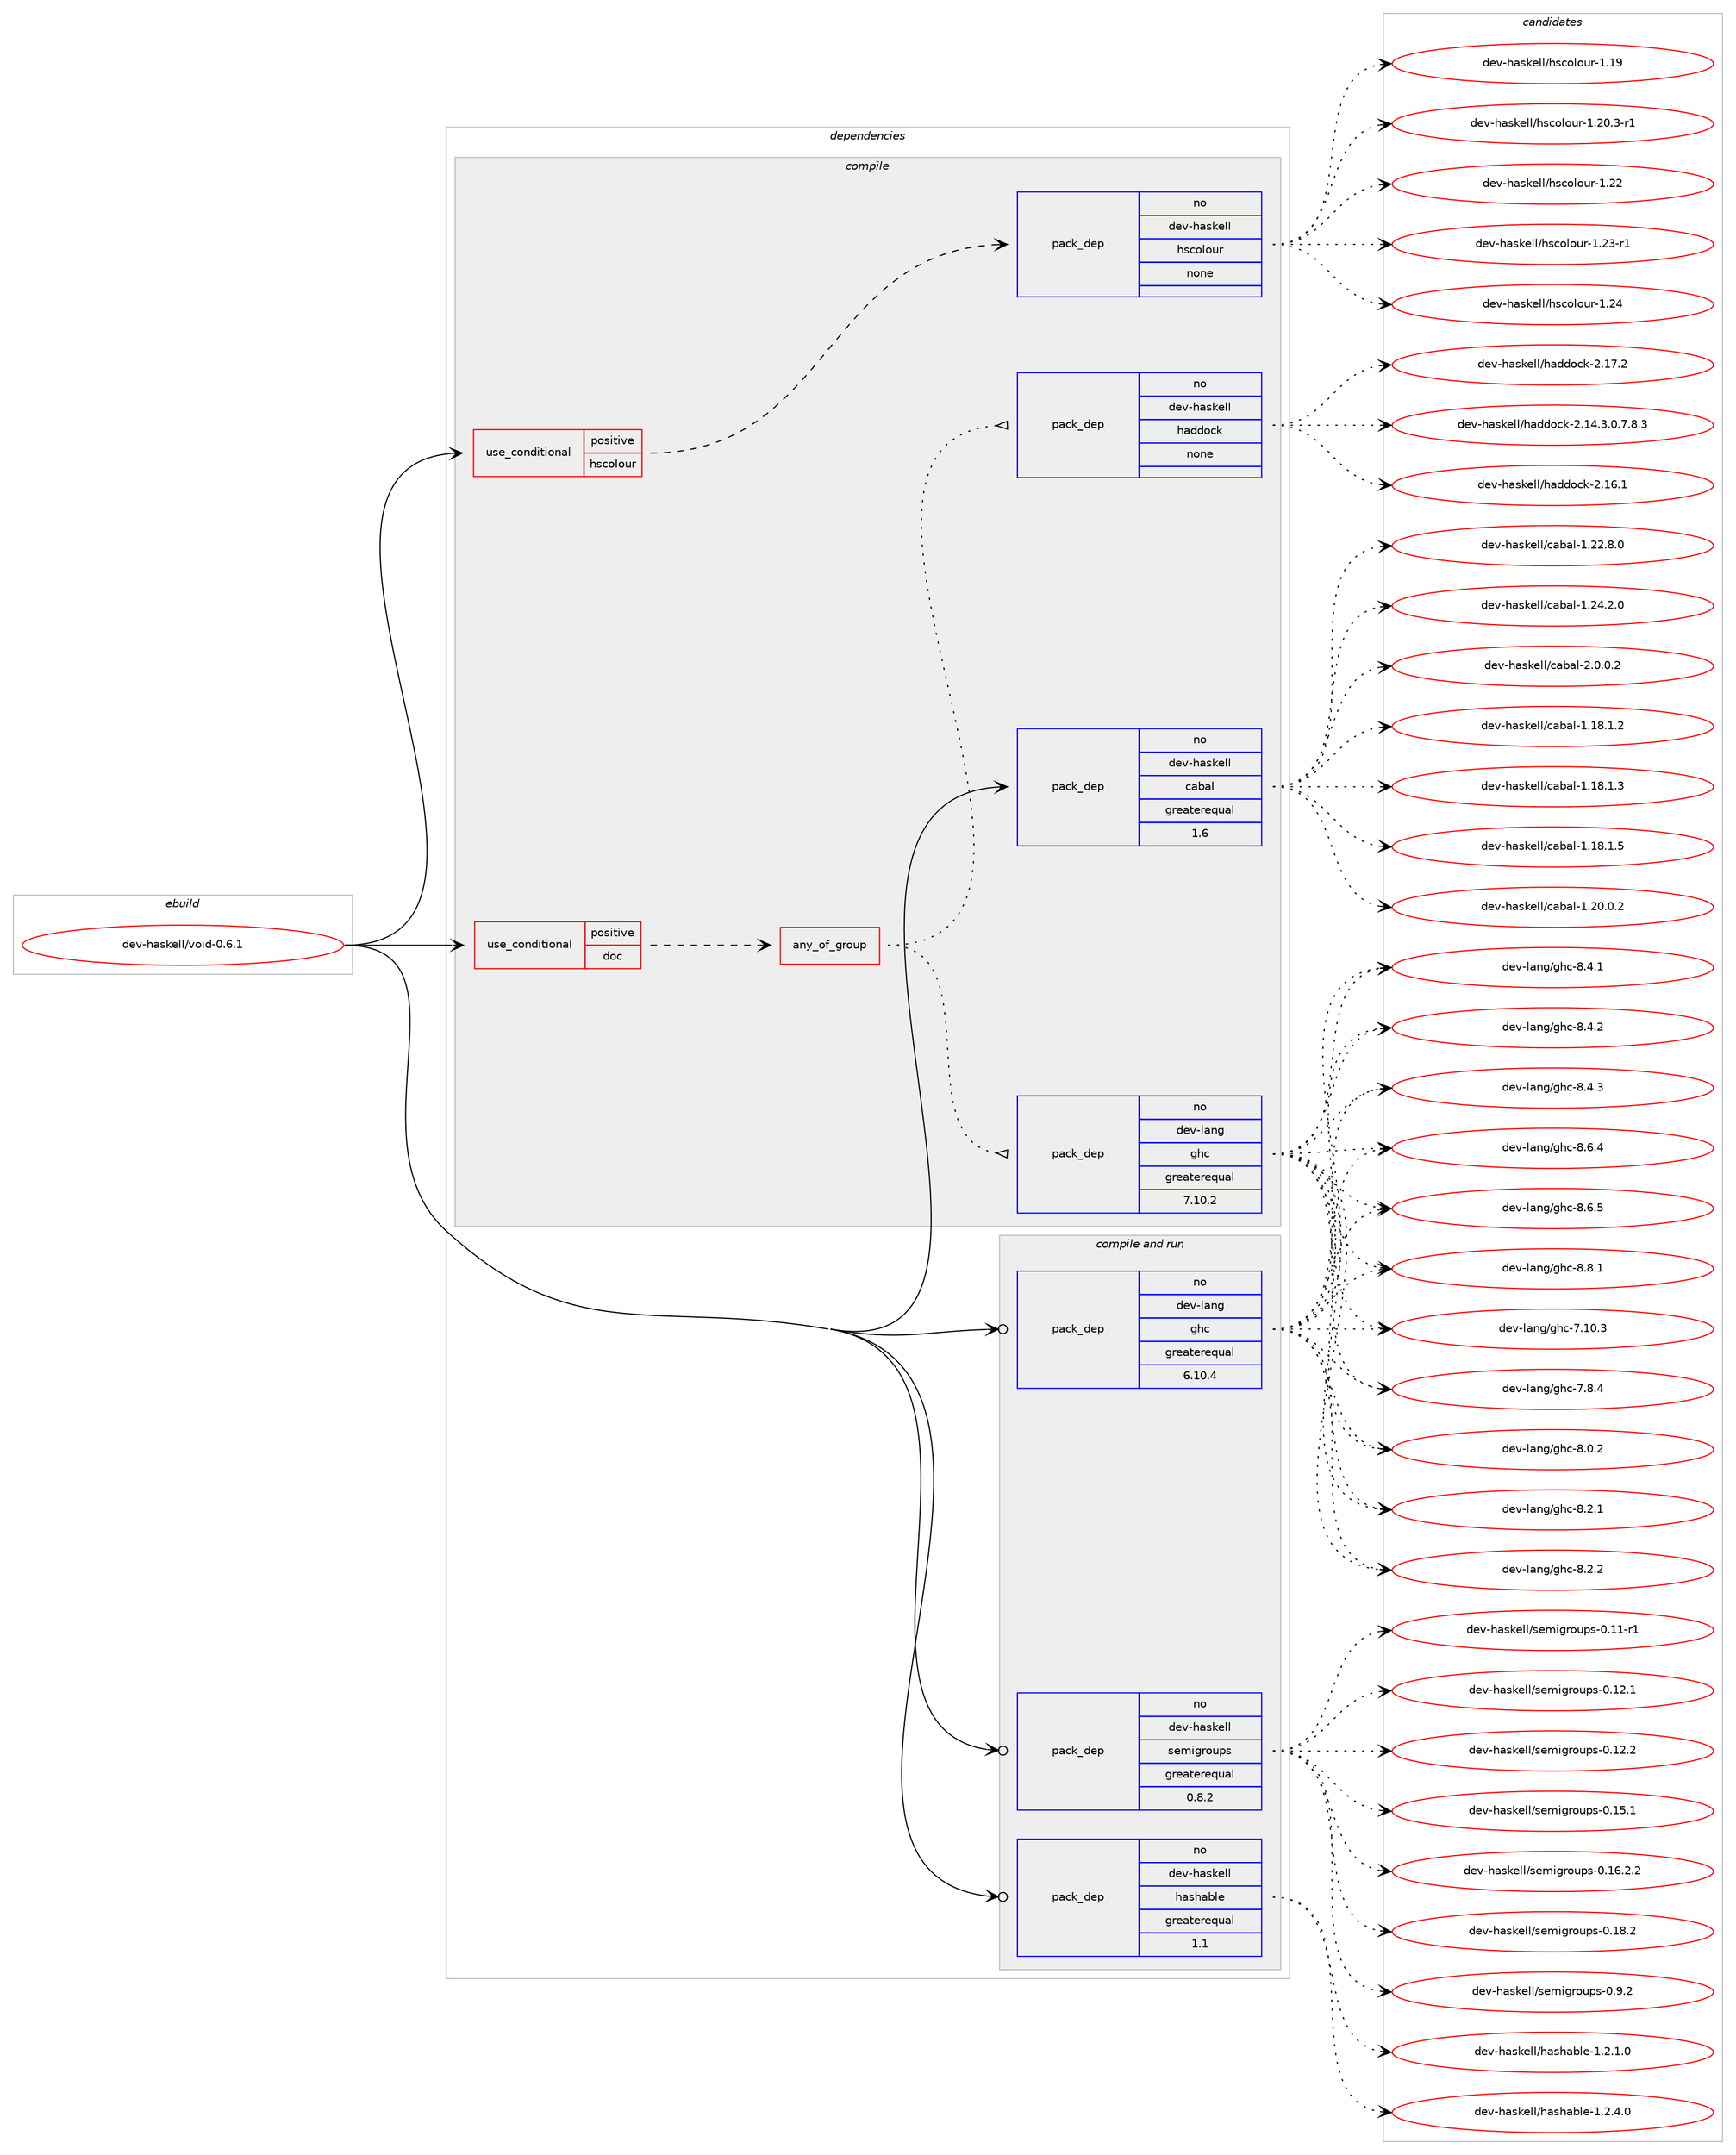 digraph prolog {

# *************
# Graph options
# *************

newrank=true;
concentrate=true;
compound=true;
graph [rankdir=LR,fontname=Helvetica,fontsize=10,ranksep=1.5];#, ranksep=2.5, nodesep=0.2];
edge  [arrowhead=vee];
node  [fontname=Helvetica,fontsize=10];

# **********
# The ebuild
# **********

subgraph cluster_leftcol {
color=gray;
rank=same;
label=<<i>ebuild</i>>;
id [label="dev-haskell/void-0.6.1", color=red, width=4, href="../dev-haskell/void-0.6.1.svg"];
}

# ****************
# The dependencies
# ****************

subgraph cluster_midcol {
color=gray;
label=<<i>dependencies</i>>;
subgraph cluster_compile {
fillcolor="#eeeeee";
style=filled;
label=<<i>compile</i>>;
subgraph cond128103 {
dependency547051 [label=<<TABLE BORDER="0" CELLBORDER="1" CELLSPACING="0" CELLPADDING="4"><TR><TD ROWSPAN="3" CELLPADDING="10">use_conditional</TD></TR><TR><TD>positive</TD></TR><TR><TD>doc</TD></TR></TABLE>>, shape=none, color=red];
subgraph any10687 {
dependency547052 [label=<<TABLE BORDER="0" CELLBORDER="1" CELLSPACING="0" CELLPADDING="4"><TR><TD CELLPADDING="10">any_of_group</TD></TR></TABLE>>, shape=none, color=red];subgraph pack407904 {
dependency547053 [label=<<TABLE BORDER="0" CELLBORDER="1" CELLSPACING="0" CELLPADDING="4" WIDTH="220"><TR><TD ROWSPAN="6" CELLPADDING="30">pack_dep</TD></TR><TR><TD WIDTH="110">no</TD></TR><TR><TD>dev-haskell</TD></TR><TR><TD>haddock</TD></TR><TR><TD>none</TD></TR><TR><TD></TD></TR></TABLE>>, shape=none, color=blue];
}
dependency547052:e -> dependency547053:w [weight=20,style="dotted",arrowhead="oinv"];
subgraph pack407905 {
dependency547054 [label=<<TABLE BORDER="0" CELLBORDER="1" CELLSPACING="0" CELLPADDING="4" WIDTH="220"><TR><TD ROWSPAN="6" CELLPADDING="30">pack_dep</TD></TR><TR><TD WIDTH="110">no</TD></TR><TR><TD>dev-lang</TD></TR><TR><TD>ghc</TD></TR><TR><TD>greaterequal</TD></TR><TR><TD>7.10.2</TD></TR></TABLE>>, shape=none, color=blue];
}
dependency547052:e -> dependency547054:w [weight=20,style="dotted",arrowhead="oinv"];
}
dependency547051:e -> dependency547052:w [weight=20,style="dashed",arrowhead="vee"];
}
id:e -> dependency547051:w [weight=20,style="solid",arrowhead="vee"];
subgraph cond128104 {
dependency547055 [label=<<TABLE BORDER="0" CELLBORDER="1" CELLSPACING="0" CELLPADDING="4"><TR><TD ROWSPAN="3" CELLPADDING="10">use_conditional</TD></TR><TR><TD>positive</TD></TR><TR><TD>hscolour</TD></TR></TABLE>>, shape=none, color=red];
subgraph pack407906 {
dependency547056 [label=<<TABLE BORDER="0" CELLBORDER="1" CELLSPACING="0" CELLPADDING="4" WIDTH="220"><TR><TD ROWSPAN="6" CELLPADDING="30">pack_dep</TD></TR><TR><TD WIDTH="110">no</TD></TR><TR><TD>dev-haskell</TD></TR><TR><TD>hscolour</TD></TR><TR><TD>none</TD></TR><TR><TD></TD></TR></TABLE>>, shape=none, color=blue];
}
dependency547055:e -> dependency547056:w [weight=20,style="dashed",arrowhead="vee"];
}
id:e -> dependency547055:w [weight=20,style="solid",arrowhead="vee"];
subgraph pack407907 {
dependency547057 [label=<<TABLE BORDER="0" CELLBORDER="1" CELLSPACING="0" CELLPADDING="4" WIDTH="220"><TR><TD ROWSPAN="6" CELLPADDING="30">pack_dep</TD></TR><TR><TD WIDTH="110">no</TD></TR><TR><TD>dev-haskell</TD></TR><TR><TD>cabal</TD></TR><TR><TD>greaterequal</TD></TR><TR><TD>1.6</TD></TR></TABLE>>, shape=none, color=blue];
}
id:e -> dependency547057:w [weight=20,style="solid",arrowhead="vee"];
}
subgraph cluster_compileandrun {
fillcolor="#eeeeee";
style=filled;
label=<<i>compile and run</i>>;
subgraph pack407908 {
dependency547058 [label=<<TABLE BORDER="0" CELLBORDER="1" CELLSPACING="0" CELLPADDING="4" WIDTH="220"><TR><TD ROWSPAN="6" CELLPADDING="30">pack_dep</TD></TR><TR><TD WIDTH="110">no</TD></TR><TR><TD>dev-haskell</TD></TR><TR><TD>hashable</TD></TR><TR><TD>greaterequal</TD></TR><TR><TD>1.1</TD></TR></TABLE>>, shape=none, color=blue];
}
id:e -> dependency547058:w [weight=20,style="solid",arrowhead="odotvee"];
subgraph pack407909 {
dependency547059 [label=<<TABLE BORDER="0" CELLBORDER="1" CELLSPACING="0" CELLPADDING="4" WIDTH="220"><TR><TD ROWSPAN="6" CELLPADDING="30">pack_dep</TD></TR><TR><TD WIDTH="110">no</TD></TR><TR><TD>dev-haskell</TD></TR><TR><TD>semigroups</TD></TR><TR><TD>greaterequal</TD></TR><TR><TD>0.8.2</TD></TR></TABLE>>, shape=none, color=blue];
}
id:e -> dependency547059:w [weight=20,style="solid",arrowhead="odotvee"];
subgraph pack407910 {
dependency547060 [label=<<TABLE BORDER="0" CELLBORDER="1" CELLSPACING="0" CELLPADDING="4" WIDTH="220"><TR><TD ROWSPAN="6" CELLPADDING="30">pack_dep</TD></TR><TR><TD WIDTH="110">no</TD></TR><TR><TD>dev-lang</TD></TR><TR><TD>ghc</TD></TR><TR><TD>greaterequal</TD></TR><TR><TD>6.10.4</TD></TR></TABLE>>, shape=none, color=blue];
}
id:e -> dependency547060:w [weight=20,style="solid",arrowhead="odotvee"];
}
subgraph cluster_run {
fillcolor="#eeeeee";
style=filled;
label=<<i>run</i>>;
}
}

# **************
# The candidates
# **************

subgraph cluster_choices {
rank=same;
color=gray;
label=<<i>candidates</i>>;

subgraph choice407904 {
color=black;
nodesep=1;
choice1001011184510497115107101108108471049710010011199107455046495246514648465546564651 [label="dev-haskell/haddock-2.14.3.0.7.8.3", color=red, width=4,href="../dev-haskell/haddock-2.14.3.0.7.8.3.svg"];
choice100101118451049711510710110810847104971001001119910745504649544649 [label="dev-haskell/haddock-2.16.1", color=red, width=4,href="../dev-haskell/haddock-2.16.1.svg"];
choice100101118451049711510710110810847104971001001119910745504649554650 [label="dev-haskell/haddock-2.17.2", color=red, width=4,href="../dev-haskell/haddock-2.17.2.svg"];
dependency547053:e -> choice1001011184510497115107101108108471049710010011199107455046495246514648465546564651:w [style=dotted,weight="100"];
dependency547053:e -> choice100101118451049711510710110810847104971001001119910745504649544649:w [style=dotted,weight="100"];
dependency547053:e -> choice100101118451049711510710110810847104971001001119910745504649554650:w [style=dotted,weight="100"];
}
subgraph choice407905 {
color=black;
nodesep=1;
choice1001011184510897110103471031049945554649484651 [label="dev-lang/ghc-7.10.3", color=red, width=4,href="../dev-lang/ghc-7.10.3.svg"];
choice10010111845108971101034710310499455546564652 [label="dev-lang/ghc-7.8.4", color=red, width=4,href="../dev-lang/ghc-7.8.4.svg"];
choice10010111845108971101034710310499455646484650 [label="dev-lang/ghc-8.0.2", color=red, width=4,href="../dev-lang/ghc-8.0.2.svg"];
choice10010111845108971101034710310499455646504649 [label="dev-lang/ghc-8.2.1", color=red, width=4,href="../dev-lang/ghc-8.2.1.svg"];
choice10010111845108971101034710310499455646504650 [label="dev-lang/ghc-8.2.2", color=red, width=4,href="../dev-lang/ghc-8.2.2.svg"];
choice10010111845108971101034710310499455646524649 [label="dev-lang/ghc-8.4.1", color=red, width=4,href="../dev-lang/ghc-8.4.1.svg"];
choice10010111845108971101034710310499455646524650 [label="dev-lang/ghc-8.4.2", color=red, width=4,href="../dev-lang/ghc-8.4.2.svg"];
choice10010111845108971101034710310499455646524651 [label="dev-lang/ghc-8.4.3", color=red, width=4,href="../dev-lang/ghc-8.4.3.svg"];
choice10010111845108971101034710310499455646544652 [label="dev-lang/ghc-8.6.4", color=red, width=4,href="../dev-lang/ghc-8.6.4.svg"];
choice10010111845108971101034710310499455646544653 [label="dev-lang/ghc-8.6.5", color=red, width=4,href="../dev-lang/ghc-8.6.5.svg"];
choice10010111845108971101034710310499455646564649 [label="dev-lang/ghc-8.8.1", color=red, width=4,href="../dev-lang/ghc-8.8.1.svg"];
dependency547054:e -> choice1001011184510897110103471031049945554649484651:w [style=dotted,weight="100"];
dependency547054:e -> choice10010111845108971101034710310499455546564652:w [style=dotted,weight="100"];
dependency547054:e -> choice10010111845108971101034710310499455646484650:w [style=dotted,weight="100"];
dependency547054:e -> choice10010111845108971101034710310499455646504649:w [style=dotted,weight="100"];
dependency547054:e -> choice10010111845108971101034710310499455646504650:w [style=dotted,weight="100"];
dependency547054:e -> choice10010111845108971101034710310499455646524649:w [style=dotted,weight="100"];
dependency547054:e -> choice10010111845108971101034710310499455646524650:w [style=dotted,weight="100"];
dependency547054:e -> choice10010111845108971101034710310499455646524651:w [style=dotted,weight="100"];
dependency547054:e -> choice10010111845108971101034710310499455646544652:w [style=dotted,weight="100"];
dependency547054:e -> choice10010111845108971101034710310499455646544653:w [style=dotted,weight="100"];
dependency547054:e -> choice10010111845108971101034710310499455646564649:w [style=dotted,weight="100"];
}
subgraph choice407906 {
color=black;
nodesep=1;
choice100101118451049711510710110810847104115991111081111171144549464957 [label="dev-haskell/hscolour-1.19", color=red, width=4,href="../dev-haskell/hscolour-1.19.svg"];
choice10010111845104971151071011081084710411599111108111117114454946504846514511449 [label="dev-haskell/hscolour-1.20.3-r1", color=red, width=4,href="../dev-haskell/hscolour-1.20.3-r1.svg"];
choice100101118451049711510710110810847104115991111081111171144549465050 [label="dev-haskell/hscolour-1.22", color=red, width=4,href="../dev-haskell/hscolour-1.22.svg"];
choice1001011184510497115107101108108471041159911110811111711445494650514511449 [label="dev-haskell/hscolour-1.23-r1", color=red, width=4,href="../dev-haskell/hscolour-1.23-r1.svg"];
choice100101118451049711510710110810847104115991111081111171144549465052 [label="dev-haskell/hscolour-1.24", color=red, width=4,href="../dev-haskell/hscolour-1.24.svg"];
dependency547056:e -> choice100101118451049711510710110810847104115991111081111171144549464957:w [style=dotted,weight="100"];
dependency547056:e -> choice10010111845104971151071011081084710411599111108111117114454946504846514511449:w [style=dotted,weight="100"];
dependency547056:e -> choice100101118451049711510710110810847104115991111081111171144549465050:w [style=dotted,weight="100"];
dependency547056:e -> choice1001011184510497115107101108108471041159911110811111711445494650514511449:w [style=dotted,weight="100"];
dependency547056:e -> choice100101118451049711510710110810847104115991111081111171144549465052:w [style=dotted,weight="100"];
}
subgraph choice407907 {
color=black;
nodesep=1;
choice10010111845104971151071011081084799979897108454946495646494650 [label="dev-haskell/cabal-1.18.1.2", color=red, width=4,href="../dev-haskell/cabal-1.18.1.2.svg"];
choice10010111845104971151071011081084799979897108454946495646494651 [label="dev-haskell/cabal-1.18.1.3", color=red, width=4,href="../dev-haskell/cabal-1.18.1.3.svg"];
choice10010111845104971151071011081084799979897108454946495646494653 [label="dev-haskell/cabal-1.18.1.5", color=red, width=4,href="../dev-haskell/cabal-1.18.1.5.svg"];
choice10010111845104971151071011081084799979897108454946504846484650 [label="dev-haskell/cabal-1.20.0.2", color=red, width=4,href="../dev-haskell/cabal-1.20.0.2.svg"];
choice10010111845104971151071011081084799979897108454946505046564648 [label="dev-haskell/cabal-1.22.8.0", color=red, width=4,href="../dev-haskell/cabal-1.22.8.0.svg"];
choice10010111845104971151071011081084799979897108454946505246504648 [label="dev-haskell/cabal-1.24.2.0", color=red, width=4,href="../dev-haskell/cabal-1.24.2.0.svg"];
choice100101118451049711510710110810847999798971084550464846484650 [label="dev-haskell/cabal-2.0.0.2", color=red, width=4,href="../dev-haskell/cabal-2.0.0.2.svg"];
dependency547057:e -> choice10010111845104971151071011081084799979897108454946495646494650:w [style=dotted,weight="100"];
dependency547057:e -> choice10010111845104971151071011081084799979897108454946495646494651:w [style=dotted,weight="100"];
dependency547057:e -> choice10010111845104971151071011081084799979897108454946495646494653:w [style=dotted,weight="100"];
dependency547057:e -> choice10010111845104971151071011081084799979897108454946504846484650:w [style=dotted,weight="100"];
dependency547057:e -> choice10010111845104971151071011081084799979897108454946505046564648:w [style=dotted,weight="100"];
dependency547057:e -> choice10010111845104971151071011081084799979897108454946505246504648:w [style=dotted,weight="100"];
dependency547057:e -> choice100101118451049711510710110810847999798971084550464846484650:w [style=dotted,weight="100"];
}
subgraph choice407908 {
color=black;
nodesep=1;
choice1001011184510497115107101108108471049711510497981081014549465046494648 [label="dev-haskell/hashable-1.2.1.0", color=red, width=4,href="../dev-haskell/hashable-1.2.1.0.svg"];
choice1001011184510497115107101108108471049711510497981081014549465046524648 [label="dev-haskell/hashable-1.2.4.0", color=red, width=4,href="../dev-haskell/hashable-1.2.4.0.svg"];
dependency547058:e -> choice1001011184510497115107101108108471049711510497981081014549465046494648:w [style=dotted,weight="100"];
dependency547058:e -> choice1001011184510497115107101108108471049711510497981081014549465046524648:w [style=dotted,weight="100"];
}
subgraph choice407909 {
color=black;
nodesep=1;
choice10010111845104971151071011081084711510110910510311411111711211545484649494511449 [label="dev-haskell/semigroups-0.11-r1", color=red, width=4,href="../dev-haskell/semigroups-0.11-r1.svg"];
choice10010111845104971151071011081084711510110910510311411111711211545484649504649 [label="dev-haskell/semigroups-0.12.1", color=red, width=4,href="../dev-haskell/semigroups-0.12.1.svg"];
choice10010111845104971151071011081084711510110910510311411111711211545484649504650 [label="dev-haskell/semigroups-0.12.2", color=red, width=4,href="../dev-haskell/semigroups-0.12.2.svg"];
choice10010111845104971151071011081084711510110910510311411111711211545484649534649 [label="dev-haskell/semigroups-0.15.1", color=red, width=4,href="../dev-haskell/semigroups-0.15.1.svg"];
choice100101118451049711510710110810847115101109105103114111117112115454846495446504650 [label="dev-haskell/semigroups-0.16.2.2", color=red, width=4,href="../dev-haskell/semigroups-0.16.2.2.svg"];
choice10010111845104971151071011081084711510110910510311411111711211545484649564650 [label="dev-haskell/semigroups-0.18.2", color=red, width=4,href="../dev-haskell/semigroups-0.18.2.svg"];
choice100101118451049711510710110810847115101109105103114111117112115454846574650 [label="dev-haskell/semigroups-0.9.2", color=red, width=4,href="../dev-haskell/semigroups-0.9.2.svg"];
dependency547059:e -> choice10010111845104971151071011081084711510110910510311411111711211545484649494511449:w [style=dotted,weight="100"];
dependency547059:e -> choice10010111845104971151071011081084711510110910510311411111711211545484649504649:w [style=dotted,weight="100"];
dependency547059:e -> choice10010111845104971151071011081084711510110910510311411111711211545484649504650:w [style=dotted,weight="100"];
dependency547059:e -> choice10010111845104971151071011081084711510110910510311411111711211545484649534649:w [style=dotted,weight="100"];
dependency547059:e -> choice100101118451049711510710110810847115101109105103114111117112115454846495446504650:w [style=dotted,weight="100"];
dependency547059:e -> choice10010111845104971151071011081084711510110910510311411111711211545484649564650:w [style=dotted,weight="100"];
dependency547059:e -> choice100101118451049711510710110810847115101109105103114111117112115454846574650:w [style=dotted,weight="100"];
}
subgraph choice407910 {
color=black;
nodesep=1;
choice1001011184510897110103471031049945554649484651 [label="dev-lang/ghc-7.10.3", color=red, width=4,href="../dev-lang/ghc-7.10.3.svg"];
choice10010111845108971101034710310499455546564652 [label="dev-lang/ghc-7.8.4", color=red, width=4,href="../dev-lang/ghc-7.8.4.svg"];
choice10010111845108971101034710310499455646484650 [label="dev-lang/ghc-8.0.2", color=red, width=4,href="../dev-lang/ghc-8.0.2.svg"];
choice10010111845108971101034710310499455646504649 [label="dev-lang/ghc-8.2.1", color=red, width=4,href="../dev-lang/ghc-8.2.1.svg"];
choice10010111845108971101034710310499455646504650 [label="dev-lang/ghc-8.2.2", color=red, width=4,href="../dev-lang/ghc-8.2.2.svg"];
choice10010111845108971101034710310499455646524649 [label="dev-lang/ghc-8.4.1", color=red, width=4,href="../dev-lang/ghc-8.4.1.svg"];
choice10010111845108971101034710310499455646524650 [label="dev-lang/ghc-8.4.2", color=red, width=4,href="../dev-lang/ghc-8.4.2.svg"];
choice10010111845108971101034710310499455646524651 [label="dev-lang/ghc-8.4.3", color=red, width=4,href="../dev-lang/ghc-8.4.3.svg"];
choice10010111845108971101034710310499455646544652 [label="dev-lang/ghc-8.6.4", color=red, width=4,href="../dev-lang/ghc-8.6.4.svg"];
choice10010111845108971101034710310499455646544653 [label="dev-lang/ghc-8.6.5", color=red, width=4,href="../dev-lang/ghc-8.6.5.svg"];
choice10010111845108971101034710310499455646564649 [label="dev-lang/ghc-8.8.1", color=red, width=4,href="../dev-lang/ghc-8.8.1.svg"];
dependency547060:e -> choice1001011184510897110103471031049945554649484651:w [style=dotted,weight="100"];
dependency547060:e -> choice10010111845108971101034710310499455546564652:w [style=dotted,weight="100"];
dependency547060:e -> choice10010111845108971101034710310499455646484650:w [style=dotted,weight="100"];
dependency547060:e -> choice10010111845108971101034710310499455646504649:w [style=dotted,weight="100"];
dependency547060:e -> choice10010111845108971101034710310499455646504650:w [style=dotted,weight="100"];
dependency547060:e -> choice10010111845108971101034710310499455646524649:w [style=dotted,weight="100"];
dependency547060:e -> choice10010111845108971101034710310499455646524650:w [style=dotted,weight="100"];
dependency547060:e -> choice10010111845108971101034710310499455646524651:w [style=dotted,weight="100"];
dependency547060:e -> choice10010111845108971101034710310499455646544652:w [style=dotted,weight="100"];
dependency547060:e -> choice10010111845108971101034710310499455646544653:w [style=dotted,weight="100"];
dependency547060:e -> choice10010111845108971101034710310499455646564649:w [style=dotted,weight="100"];
}
}

}
